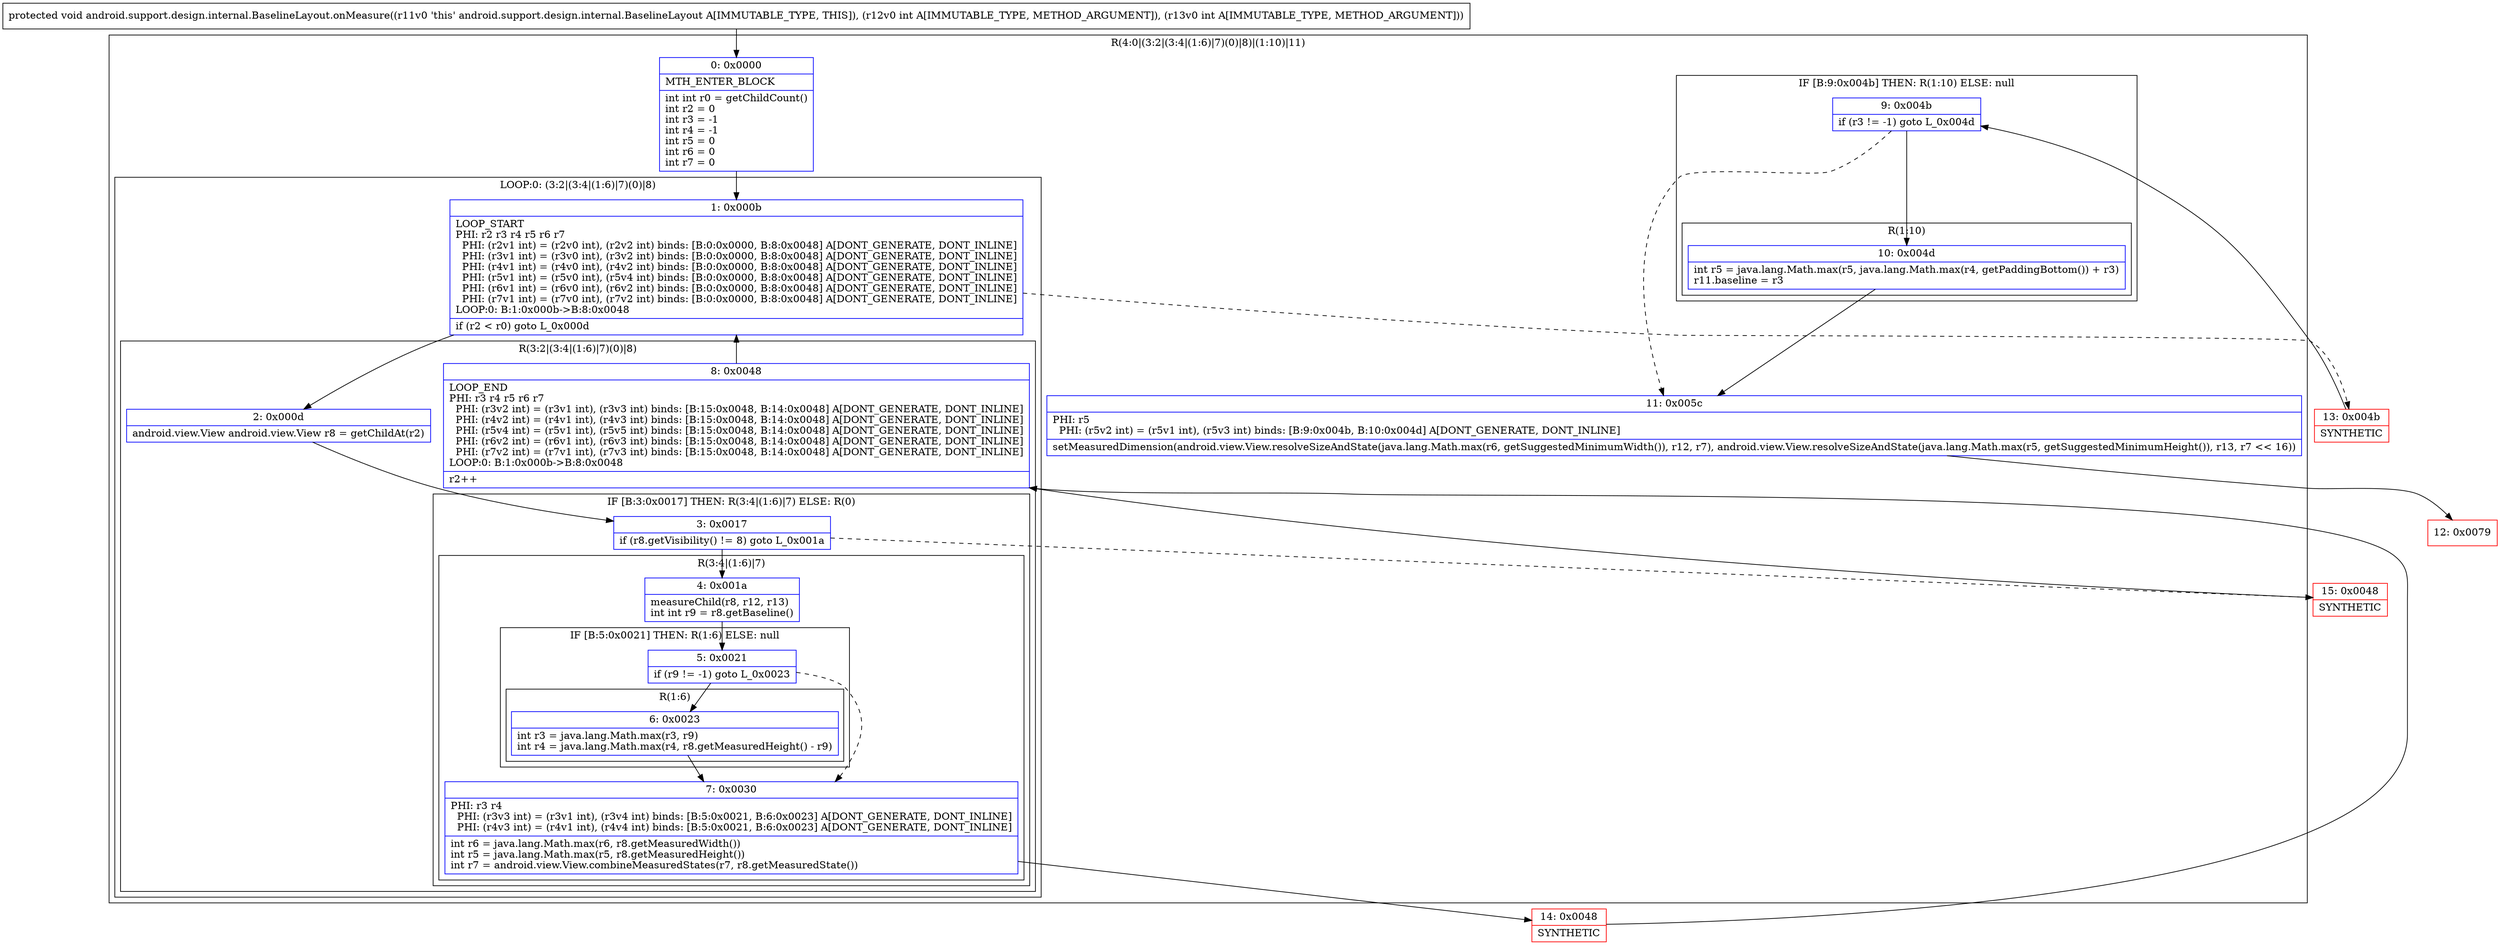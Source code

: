 digraph "CFG forandroid.support.design.internal.BaselineLayout.onMeasure(II)V" {
subgraph cluster_Region_647923148 {
label = "R(4:0|(3:2|(3:4|(1:6)|7)(0)|8)|(1:10)|11)";
node [shape=record,color=blue];
Node_0 [shape=record,label="{0\:\ 0x0000|MTH_ENTER_BLOCK\l|int int r0 = getChildCount()\lint r2 = 0\lint r3 = \-1\lint r4 = \-1\lint r5 = 0\lint r6 = 0\lint r7 = 0\l}"];
subgraph cluster_LoopRegion_1226165132 {
label = "LOOP:0: (3:2|(3:4|(1:6)|7)(0)|8)";
node [shape=record,color=blue];
Node_1 [shape=record,label="{1\:\ 0x000b|LOOP_START\lPHI: r2 r3 r4 r5 r6 r7 \l  PHI: (r2v1 int) = (r2v0 int), (r2v2 int) binds: [B:0:0x0000, B:8:0x0048] A[DONT_GENERATE, DONT_INLINE]\l  PHI: (r3v1 int) = (r3v0 int), (r3v2 int) binds: [B:0:0x0000, B:8:0x0048] A[DONT_GENERATE, DONT_INLINE]\l  PHI: (r4v1 int) = (r4v0 int), (r4v2 int) binds: [B:0:0x0000, B:8:0x0048] A[DONT_GENERATE, DONT_INLINE]\l  PHI: (r5v1 int) = (r5v0 int), (r5v4 int) binds: [B:0:0x0000, B:8:0x0048] A[DONT_GENERATE, DONT_INLINE]\l  PHI: (r6v1 int) = (r6v0 int), (r6v2 int) binds: [B:0:0x0000, B:8:0x0048] A[DONT_GENERATE, DONT_INLINE]\l  PHI: (r7v1 int) = (r7v0 int), (r7v2 int) binds: [B:0:0x0000, B:8:0x0048] A[DONT_GENERATE, DONT_INLINE]\lLOOP:0: B:1:0x000b\-\>B:8:0x0048\l|if (r2 \< r0) goto L_0x000d\l}"];
subgraph cluster_Region_369534952 {
label = "R(3:2|(3:4|(1:6)|7)(0)|8)";
node [shape=record,color=blue];
Node_2 [shape=record,label="{2\:\ 0x000d|android.view.View android.view.View r8 = getChildAt(r2)\l}"];
subgraph cluster_IfRegion_1133997162 {
label = "IF [B:3:0x0017] THEN: R(3:4|(1:6)|7) ELSE: R(0)";
node [shape=record,color=blue];
Node_3 [shape=record,label="{3\:\ 0x0017|if (r8.getVisibility() != 8) goto L_0x001a\l}"];
subgraph cluster_Region_589092723 {
label = "R(3:4|(1:6)|7)";
node [shape=record,color=blue];
Node_4 [shape=record,label="{4\:\ 0x001a|measureChild(r8, r12, r13)\lint int r9 = r8.getBaseline()\l}"];
subgraph cluster_IfRegion_1663235761 {
label = "IF [B:5:0x0021] THEN: R(1:6) ELSE: null";
node [shape=record,color=blue];
Node_5 [shape=record,label="{5\:\ 0x0021|if (r9 != \-1) goto L_0x0023\l}"];
subgraph cluster_Region_894088254 {
label = "R(1:6)";
node [shape=record,color=blue];
Node_6 [shape=record,label="{6\:\ 0x0023|int r3 = java.lang.Math.max(r3, r9)\lint r4 = java.lang.Math.max(r4, r8.getMeasuredHeight() \- r9)\l}"];
}
}
Node_7 [shape=record,label="{7\:\ 0x0030|PHI: r3 r4 \l  PHI: (r3v3 int) = (r3v1 int), (r3v4 int) binds: [B:5:0x0021, B:6:0x0023] A[DONT_GENERATE, DONT_INLINE]\l  PHI: (r4v3 int) = (r4v1 int), (r4v4 int) binds: [B:5:0x0021, B:6:0x0023] A[DONT_GENERATE, DONT_INLINE]\l|int r6 = java.lang.Math.max(r6, r8.getMeasuredWidth())\lint r5 = java.lang.Math.max(r5, r8.getMeasuredHeight())\lint r7 = android.view.View.combineMeasuredStates(r7, r8.getMeasuredState())\l}"];
}
subgraph cluster_Region_1223699874 {
label = "R(0)";
node [shape=record,color=blue];
}
}
Node_8 [shape=record,label="{8\:\ 0x0048|LOOP_END\lPHI: r3 r4 r5 r6 r7 \l  PHI: (r3v2 int) = (r3v1 int), (r3v3 int) binds: [B:15:0x0048, B:14:0x0048] A[DONT_GENERATE, DONT_INLINE]\l  PHI: (r4v2 int) = (r4v1 int), (r4v3 int) binds: [B:15:0x0048, B:14:0x0048] A[DONT_GENERATE, DONT_INLINE]\l  PHI: (r5v4 int) = (r5v1 int), (r5v5 int) binds: [B:15:0x0048, B:14:0x0048] A[DONT_GENERATE, DONT_INLINE]\l  PHI: (r6v2 int) = (r6v1 int), (r6v3 int) binds: [B:15:0x0048, B:14:0x0048] A[DONT_GENERATE, DONT_INLINE]\l  PHI: (r7v2 int) = (r7v1 int), (r7v3 int) binds: [B:15:0x0048, B:14:0x0048] A[DONT_GENERATE, DONT_INLINE]\lLOOP:0: B:1:0x000b\-\>B:8:0x0048\l|r2++\l}"];
}
}
subgraph cluster_IfRegion_1739122622 {
label = "IF [B:9:0x004b] THEN: R(1:10) ELSE: null";
node [shape=record,color=blue];
Node_9 [shape=record,label="{9\:\ 0x004b|if (r3 != \-1) goto L_0x004d\l}"];
subgraph cluster_Region_8784236 {
label = "R(1:10)";
node [shape=record,color=blue];
Node_10 [shape=record,label="{10\:\ 0x004d|int r5 = java.lang.Math.max(r5, java.lang.Math.max(r4, getPaddingBottom()) + r3)\lr11.baseline = r3\l}"];
}
}
Node_11 [shape=record,label="{11\:\ 0x005c|PHI: r5 \l  PHI: (r5v2 int) = (r5v1 int), (r5v3 int) binds: [B:9:0x004b, B:10:0x004d] A[DONT_GENERATE, DONT_INLINE]\l|setMeasuredDimension(android.view.View.resolveSizeAndState(java.lang.Math.max(r6, getSuggestedMinimumWidth()), r12, r7), android.view.View.resolveSizeAndState(java.lang.Math.max(r5, getSuggestedMinimumHeight()), r13, r7 \<\< 16))\l}"];
}
Node_12 [shape=record,color=red,label="{12\:\ 0x0079}"];
Node_13 [shape=record,color=red,label="{13\:\ 0x004b|SYNTHETIC\l}"];
Node_14 [shape=record,color=red,label="{14\:\ 0x0048|SYNTHETIC\l}"];
Node_15 [shape=record,color=red,label="{15\:\ 0x0048|SYNTHETIC\l}"];
MethodNode[shape=record,label="{protected void android.support.design.internal.BaselineLayout.onMeasure((r11v0 'this' android.support.design.internal.BaselineLayout A[IMMUTABLE_TYPE, THIS]), (r12v0 int A[IMMUTABLE_TYPE, METHOD_ARGUMENT]), (r13v0 int A[IMMUTABLE_TYPE, METHOD_ARGUMENT])) }"];
MethodNode -> Node_0;
Node_0 -> Node_1;
Node_1 -> Node_2;
Node_1 -> Node_13[style=dashed];
Node_2 -> Node_3;
Node_3 -> Node_4;
Node_3 -> Node_15[style=dashed];
Node_4 -> Node_5;
Node_5 -> Node_6;
Node_5 -> Node_7[style=dashed];
Node_6 -> Node_7;
Node_7 -> Node_14;
Node_8 -> Node_1;
Node_9 -> Node_10;
Node_9 -> Node_11[style=dashed];
Node_10 -> Node_11;
Node_11 -> Node_12;
Node_13 -> Node_9;
Node_14 -> Node_8;
Node_15 -> Node_8;
}

